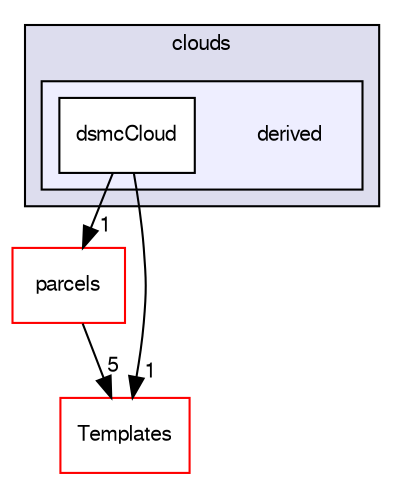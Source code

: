 digraph "src/lagrangian/DSMC/clouds/derived" {
  bgcolor=transparent;
  compound=true
  node [ fontsize="10", fontname="FreeSans"];
  edge [ labelfontsize="10", labelfontname="FreeSans"];
  subgraph clusterdir_de5f31afe365503963d19e52cad41751 {
    graph [ bgcolor="#ddddee", pencolor="black", label="clouds" fontname="FreeSans", fontsize="10", URL="dir_de5f31afe365503963d19e52cad41751.html"]
  subgraph clusterdir_47aa50abad608b46d0c261972e8e805e {
    graph [ bgcolor="#eeeeff", pencolor="black", label="" URL="dir_47aa50abad608b46d0c261972e8e805e.html"];
    dir_47aa50abad608b46d0c261972e8e805e [shape=plaintext label="derived"];
    dir_9a41ed82bbc214560adb6a84a07d21f8 [shape=box label="dsmcCloud" color="black" fillcolor="white" style="filled" URL="dir_9a41ed82bbc214560adb6a84a07d21f8.html"];
  }
  }
  dir_d20ce37f40ae4228b7a50453b523c7b7 [shape=box label="parcels" color="red" URL="dir_d20ce37f40ae4228b7a50453b523c7b7.html"];
  dir_bf0dcb725d0b7b3f046929ad2f3e6af1 [shape=box label="Templates" color="red" URL="dir_bf0dcb725d0b7b3f046929ad2f3e6af1.html"];
  dir_d20ce37f40ae4228b7a50453b523c7b7->dir_bf0dcb725d0b7b3f046929ad2f3e6af1 [headlabel="5", labeldistance=1.5 headhref="dir_001224_001222.html"];
  dir_9a41ed82bbc214560adb6a84a07d21f8->dir_d20ce37f40ae4228b7a50453b523c7b7 [headlabel="1", labeldistance=1.5 headhref="dir_001221_001224.html"];
  dir_9a41ed82bbc214560adb6a84a07d21f8->dir_bf0dcb725d0b7b3f046929ad2f3e6af1 [headlabel="1", labeldistance=1.5 headhref="dir_001221_001222.html"];
}
